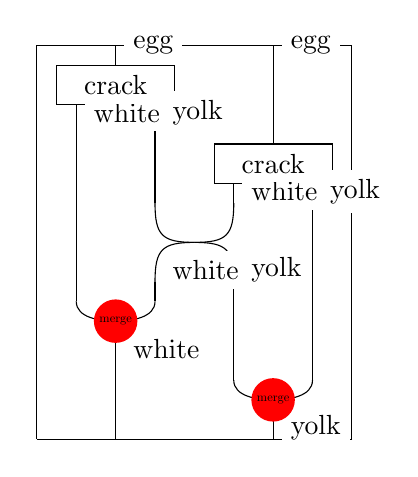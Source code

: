 \begin{tikzpicture}[baseline=(0.base)]
\begin{pgfonlayer}{nodelayer}
\node (0) at (0, 2.5) {};
\node [] (1) at (0, 0) {};
\node [] (2) at (4.0, 0) {};
\node [] (3) at (4.0, 5) {};
\node [] (4) at (0, 5) {};
\node [] (5) at (1.0, 5) {};
\node [] (6) at (1.0, 4.75) {};
\node [style=none, fill=white, right] (7) at (1.1, 5) {egg};
\node [] (8) at (0.5, 4.25) {};
\node [] (9) at (0.5, 1.75) {};
\node [style=none, fill=white, right] (10) at (0.6, 4.15) {white};
\node [] (11) at (1.5, 4.25) {};
\node [] (12) at (1.5, 3) {};
\node [style=none, fill=white, right] (13) at (1.6, 4.15) {yolk};
\node [] (14) at (3.0, 5) {};
\node [] (15) at (3.0, 3.75) {};
\node [style=none, fill=white, right] (16) at (3.1, 5) {egg};
\node [] (17) at (2.5, 3.25) {};
\node [] (18) at (2.5, 3) {};
\node [style=none, fill=white, right] (19) at (2.6, 3.15) {white};
\node [] (20) at (3.5, 3.25) {};
\node [] (21) at (3.5, 0.75) {};
\node [style=none, fill=white, right] (22) at (3.6, 3.15) {yolk};
\node [] (23) at (2.0, 2.5) {};
\node [] (24) at (1.5, 2) {};
\node [] (25) at (2.5, 2) {};
\node [] (26) at (1.5, 1.75) {};
\node [style=none, fill=white, right] (27) at (1.6, 2.15) {white};
\node [] (28) at (2.5, 0.75) {};
\node [style=none, fill=white, right] (29) at (2.6, 2.15) {yolk};
\node [] (30) at (1.0, 1.5) {};
\node [] (31) at (1.0, 1.25) {};
\node [] (32) at (1.0, 0) {};
\node [style=none, fill=white, right] (33) at (1.1, 1.15) {white};
\node [] (34) at (3.0, 0.5) {};
\node [] (35) at (3.0, 0.25) {};
\node [] (36) at (3.0, 0) {};
\node [style=none, fill=white, right] (37) at (3.1, 0.15) {yolk};
\node [] (38) at (0.25, 4.25) {};
\node [] (39) at (0.25, 4.75) {};
\node [] (40) at (1.75, 4.75) {};
\node [] (41) at (1.75, 4.25) {};
\node [style=none, fill=white] (42) at (1.0, 4.5) {crack};
\node [] (43) at (2.25, 3.25) {};
\node [] (44) at (2.25, 3.75) {};
\node [] (45) at (3.75, 3.75) {};
\node [] (46) at (3.75, 3.25) {};
\node [style=none, fill=white] (47) at (3.0, 3.5) {crack};
\node [circle, fill=red, scale=0.447] (48) at (1.0, 1.5) {merge};
\node [circle, fill=red, scale=0.447] (48) at (3.0, 0.5) {merge};
\end{pgfonlayer}
\begin{pgfonlayer}{edgelayer}
\draw [-, fill={white}] (1.center) to (2.center) to (3.center) to (4.center) to (1.center);
\draw [in=90, out=-90] (5.center) to (6.center);
\draw [in=90, out=-90] (8.center) to (9.center);
\draw [in=90, out=-90] (11.center) to (12.center);
\draw [in=90, out=-90] (14.center) to (15.center);
\draw [in=90, out=-90] (17.center) to (18.center);
\draw [in=90, out=-90] (20.center) to (21.center);
\draw [in=90, out=180, looseness=1.485] (23.center) to (24.center);
\draw [in=90, out=0, looseness=1.485] (23.center) to (25.center);
\draw [in=180, out=-90, looseness=1.485] (12.center) to (23.center);
\draw [in=0, out=-90, looseness=1.485] (18.center) to (23.center);
\draw [in=90, out=-90] (24.center) to (26.center);
\draw [in=90, out=-90] (25.center) to (28.center);
\draw [in=90, out=-90] (30.center) to (31.center);
\draw [in=180, out=-90, looseness=0.939] (9.center) to (30.center);
\draw [in=0, out=-90, looseness=0.939] (26.center) to (30.center);
\draw [in=90, out=-90] (31.center) to (32.center);
\draw [in=90, out=-90] (34.center) to (35.center);
\draw [in=180, out=-90, looseness=0.939] (28.center) to (34.center);
\draw [in=0, out=-90, looseness=0.939] (21.center) to (34.center);
\draw [in=90, out=-90] (35.center) to (36.center);
\draw [-, fill={white}] (38.center) to (39.center) to (40.center) to (41.center) to (38.center);
\draw [-, fill={white}] (43.center) to (44.center) to (45.center) to (46.center) to (43.center);
\end{pgfonlayer}
\end{tikzpicture}

